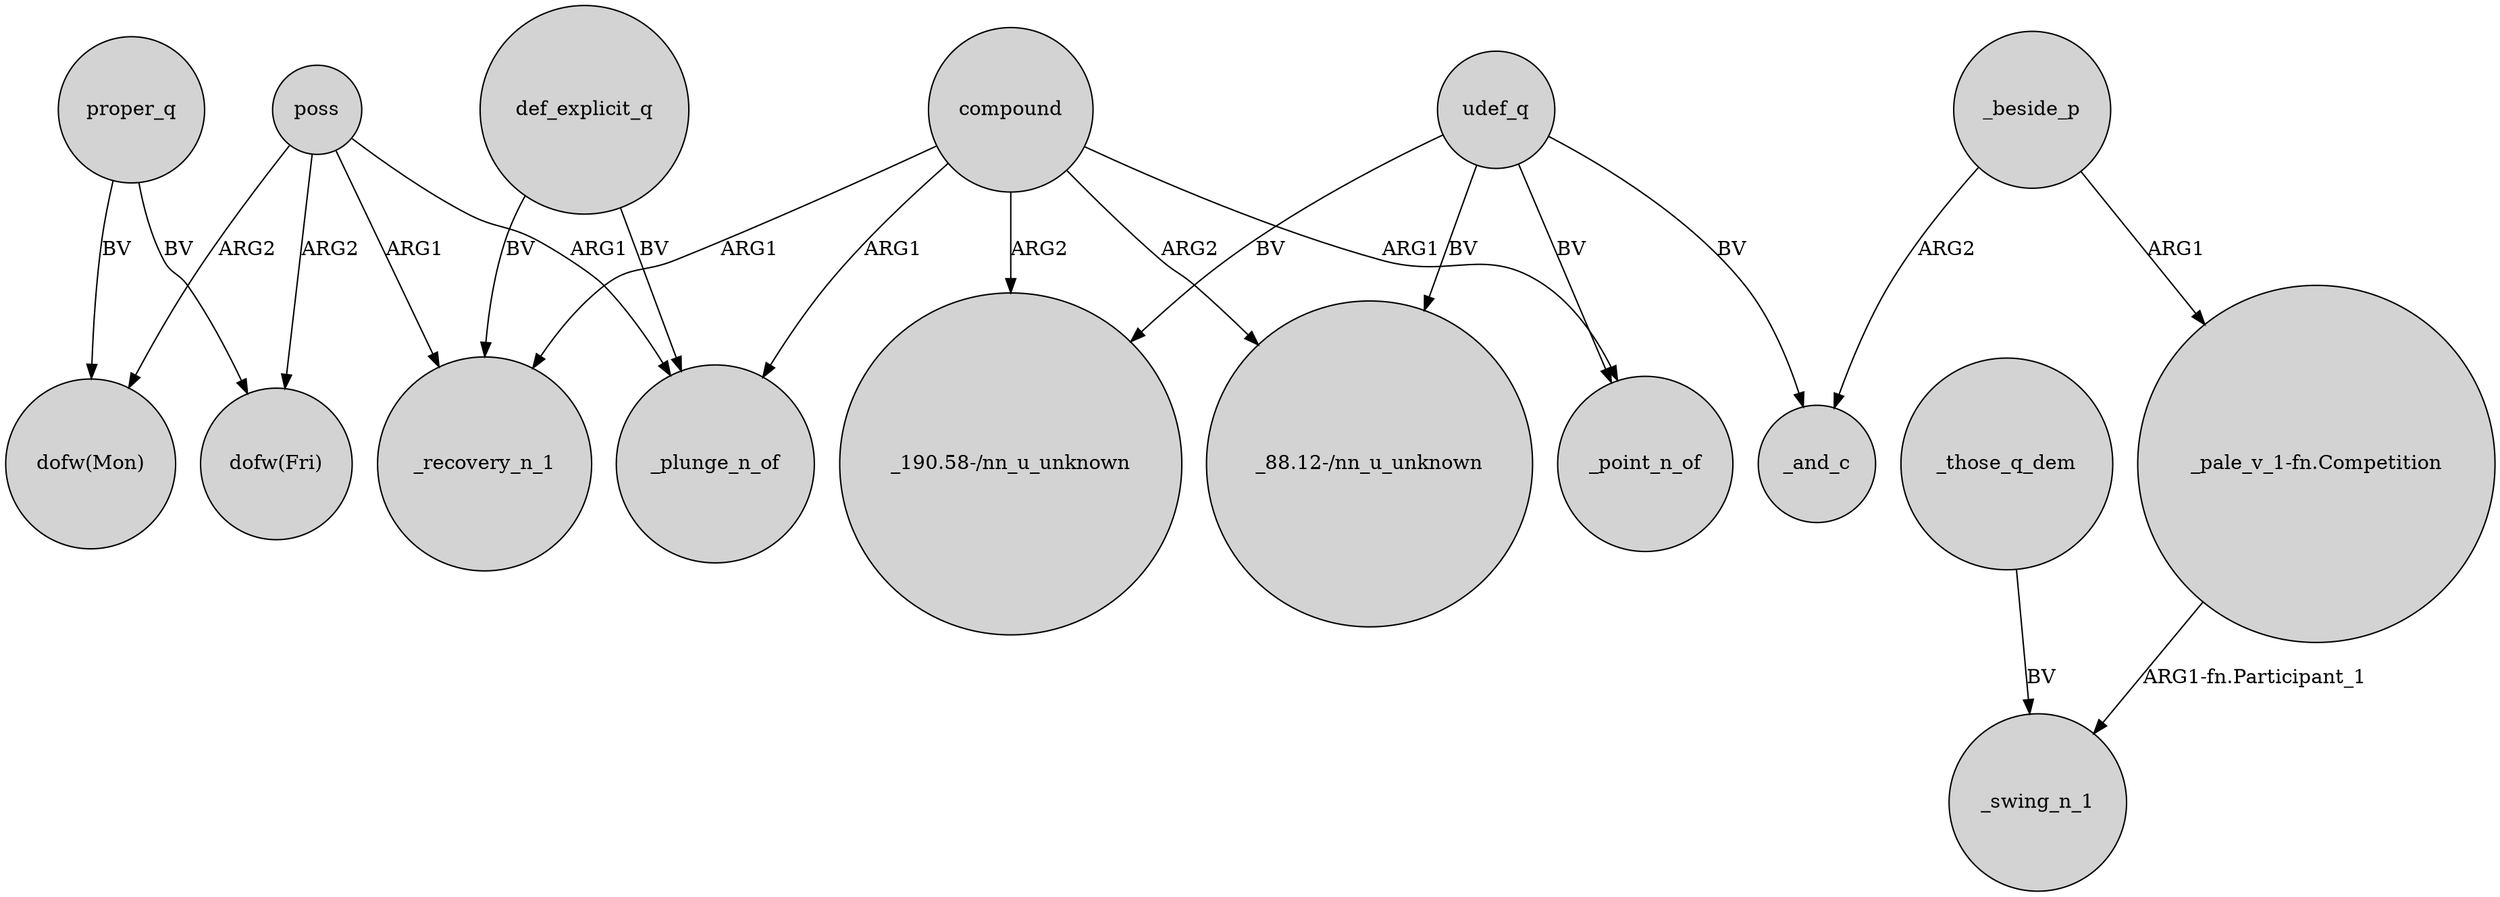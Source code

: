 digraph {
	node [shape=circle style=filled]
	compound -> _plunge_n_of [label=ARG1]
	poss -> "dofw(Mon)" [label=ARG2]
	def_explicit_q -> _plunge_n_of [label=BV]
	proper_q -> "dofw(Fri)" [label=BV]
	udef_q -> "_88.12-/nn_u_unknown" [label=BV]
	compound -> "_88.12-/nn_u_unknown" [label=ARG2]
	poss -> "dofw(Fri)" [label=ARG2]
	proper_q -> "dofw(Mon)" [label=BV]
	compound -> "_190.58-/nn_u_unknown" [label=ARG2]
	udef_q -> _and_c [label=BV]
	_beside_p -> _and_c [label=ARG2]
	compound -> _recovery_n_1 [label=ARG1]
	_beside_p -> "_pale_v_1-fn.Competition" [label=ARG1]
	_those_q_dem -> _swing_n_1 [label=BV]
	compound -> _point_n_of [label=ARG1]
	poss -> _recovery_n_1 [label=ARG1]
	udef_q -> _point_n_of [label=BV]
	"_pale_v_1-fn.Competition" -> _swing_n_1 [label="ARG1-fn.Participant_1"]
	udef_q -> "_190.58-/nn_u_unknown" [label=BV]
	poss -> _plunge_n_of [label=ARG1]
	def_explicit_q -> _recovery_n_1 [label=BV]
}
